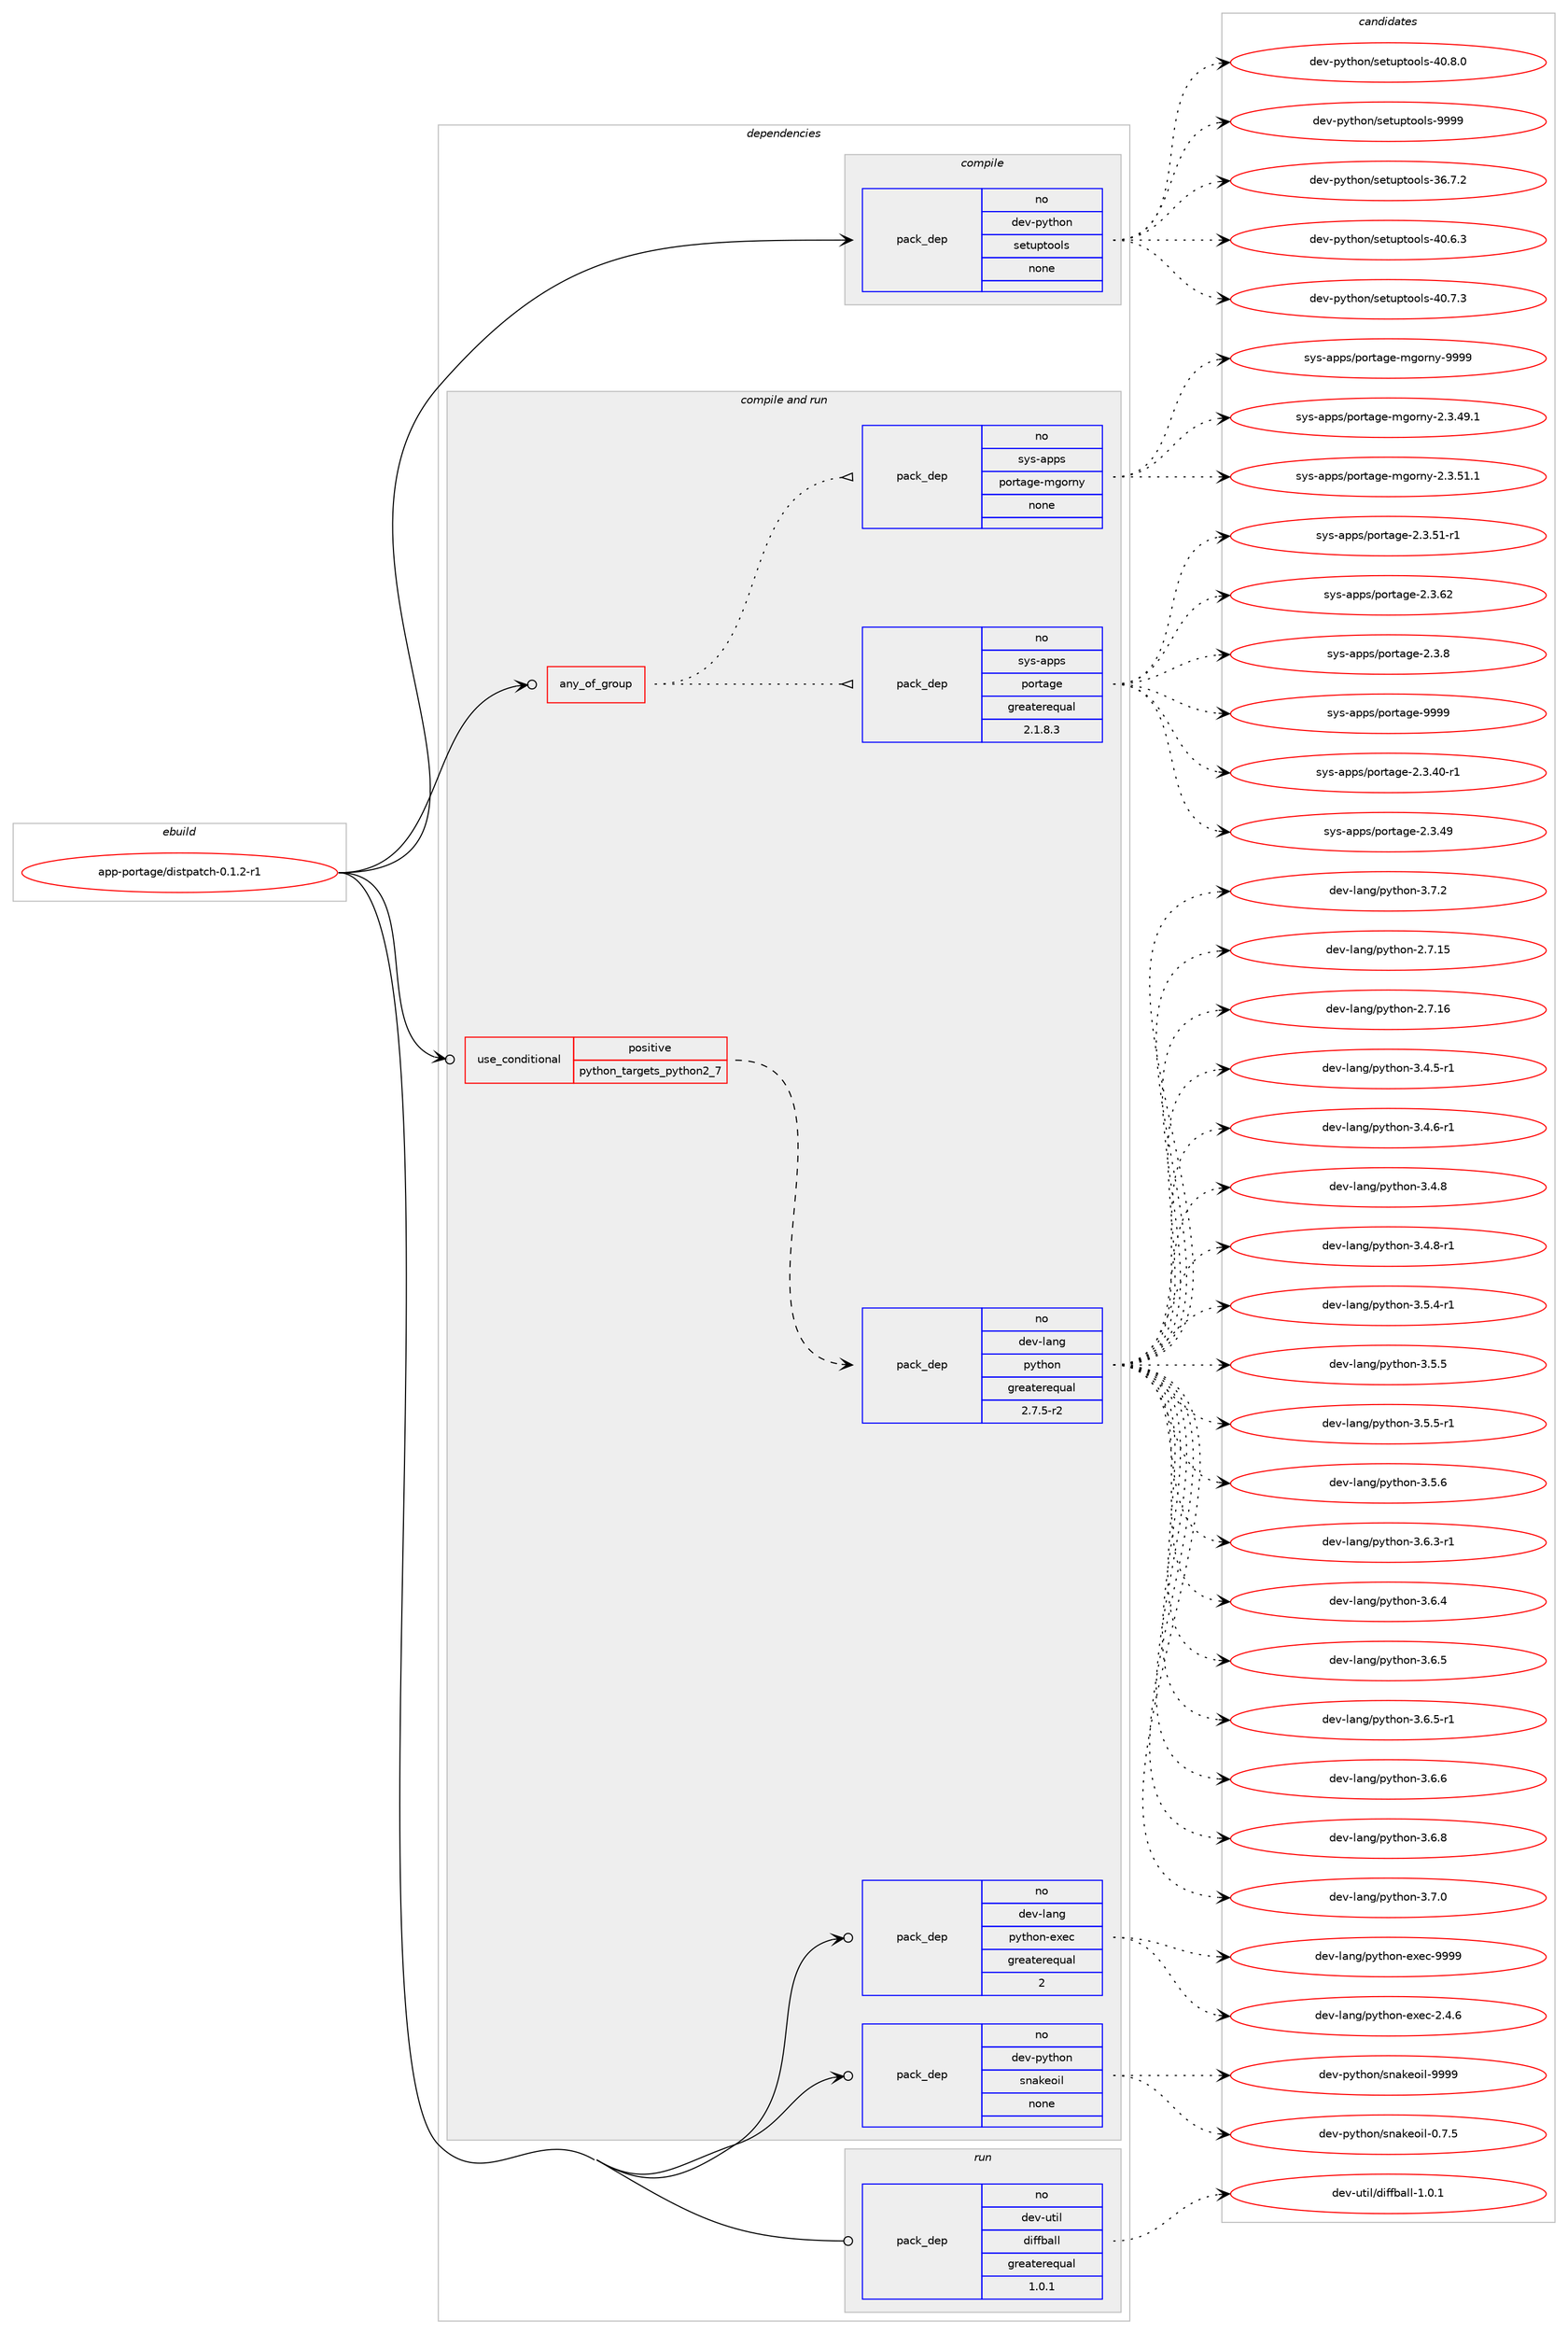 digraph prolog {

# *************
# Graph options
# *************

newrank=true;
concentrate=true;
compound=true;
graph [rankdir=LR,fontname=Helvetica,fontsize=10,ranksep=1.5];#, ranksep=2.5, nodesep=0.2];
edge  [arrowhead=vee];
node  [fontname=Helvetica,fontsize=10];

# **********
# The ebuild
# **********

subgraph cluster_leftcol {
color=gray;
rank=same;
label=<<i>ebuild</i>>;
id [label="app-portage/distpatch-0.1.2-r1", color=red, width=4, href="../app-portage/distpatch-0.1.2-r1.svg"];
}

# ****************
# The dependencies
# ****************

subgraph cluster_midcol {
color=gray;
label=<<i>dependencies</i>>;
subgraph cluster_compile {
fillcolor="#eeeeee";
style=filled;
label=<<i>compile</i>>;
subgraph pack930228 {
dependency1305205 [label=<<TABLE BORDER="0" CELLBORDER="1" CELLSPACING="0" CELLPADDING="4" WIDTH="220"><TR><TD ROWSPAN="6" CELLPADDING="30">pack_dep</TD></TR><TR><TD WIDTH="110">no</TD></TR><TR><TD>dev-python</TD></TR><TR><TD>setuptools</TD></TR><TR><TD>none</TD></TR><TR><TD></TD></TR></TABLE>>, shape=none, color=blue];
}
id:e -> dependency1305205:w [weight=20,style="solid",arrowhead="vee"];
}
subgraph cluster_compileandrun {
fillcolor="#eeeeee";
style=filled;
label=<<i>compile and run</i>>;
subgraph any19820 {
dependency1305206 [label=<<TABLE BORDER="0" CELLBORDER="1" CELLSPACING="0" CELLPADDING="4"><TR><TD CELLPADDING="10">any_of_group</TD></TR></TABLE>>, shape=none, color=red];subgraph pack930229 {
dependency1305207 [label=<<TABLE BORDER="0" CELLBORDER="1" CELLSPACING="0" CELLPADDING="4" WIDTH="220"><TR><TD ROWSPAN="6" CELLPADDING="30">pack_dep</TD></TR><TR><TD WIDTH="110">no</TD></TR><TR><TD>sys-apps</TD></TR><TR><TD>portage</TD></TR><TR><TD>greaterequal</TD></TR><TR><TD>2.1.8.3</TD></TR></TABLE>>, shape=none, color=blue];
}
dependency1305206:e -> dependency1305207:w [weight=20,style="dotted",arrowhead="oinv"];
subgraph pack930230 {
dependency1305208 [label=<<TABLE BORDER="0" CELLBORDER="1" CELLSPACING="0" CELLPADDING="4" WIDTH="220"><TR><TD ROWSPAN="6" CELLPADDING="30">pack_dep</TD></TR><TR><TD WIDTH="110">no</TD></TR><TR><TD>sys-apps</TD></TR><TR><TD>portage-mgorny</TD></TR><TR><TD>none</TD></TR><TR><TD></TD></TR></TABLE>>, shape=none, color=blue];
}
dependency1305206:e -> dependency1305208:w [weight=20,style="dotted",arrowhead="oinv"];
}
id:e -> dependency1305206:w [weight=20,style="solid",arrowhead="odotvee"];
subgraph cond354615 {
dependency1305209 [label=<<TABLE BORDER="0" CELLBORDER="1" CELLSPACING="0" CELLPADDING="4"><TR><TD ROWSPAN="3" CELLPADDING="10">use_conditional</TD></TR><TR><TD>positive</TD></TR><TR><TD>python_targets_python2_7</TD></TR></TABLE>>, shape=none, color=red];
subgraph pack930231 {
dependency1305210 [label=<<TABLE BORDER="0" CELLBORDER="1" CELLSPACING="0" CELLPADDING="4" WIDTH="220"><TR><TD ROWSPAN="6" CELLPADDING="30">pack_dep</TD></TR><TR><TD WIDTH="110">no</TD></TR><TR><TD>dev-lang</TD></TR><TR><TD>python</TD></TR><TR><TD>greaterequal</TD></TR><TR><TD>2.7.5-r2</TD></TR></TABLE>>, shape=none, color=blue];
}
dependency1305209:e -> dependency1305210:w [weight=20,style="dashed",arrowhead="vee"];
}
id:e -> dependency1305209:w [weight=20,style="solid",arrowhead="odotvee"];
subgraph pack930232 {
dependency1305211 [label=<<TABLE BORDER="0" CELLBORDER="1" CELLSPACING="0" CELLPADDING="4" WIDTH="220"><TR><TD ROWSPAN="6" CELLPADDING="30">pack_dep</TD></TR><TR><TD WIDTH="110">no</TD></TR><TR><TD>dev-lang</TD></TR><TR><TD>python-exec</TD></TR><TR><TD>greaterequal</TD></TR><TR><TD>2</TD></TR></TABLE>>, shape=none, color=blue];
}
id:e -> dependency1305211:w [weight=20,style="solid",arrowhead="odotvee"];
subgraph pack930233 {
dependency1305212 [label=<<TABLE BORDER="0" CELLBORDER="1" CELLSPACING="0" CELLPADDING="4" WIDTH="220"><TR><TD ROWSPAN="6" CELLPADDING="30">pack_dep</TD></TR><TR><TD WIDTH="110">no</TD></TR><TR><TD>dev-python</TD></TR><TR><TD>snakeoil</TD></TR><TR><TD>none</TD></TR><TR><TD></TD></TR></TABLE>>, shape=none, color=blue];
}
id:e -> dependency1305212:w [weight=20,style="solid",arrowhead="odotvee"];
}
subgraph cluster_run {
fillcolor="#eeeeee";
style=filled;
label=<<i>run</i>>;
subgraph pack930234 {
dependency1305213 [label=<<TABLE BORDER="0" CELLBORDER="1" CELLSPACING="0" CELLPADDING="4" WIDTH="220"><TR><TD ROWSPAN="6" CELLPADDING="30">pack_dep</TD></TR><TR><TD WIDTH="110">no</TD></TR><TR><TD>dev-util</TD></TR><TR><TD>diffball</TD></TR><TR><TD>greaterequal</TD></TR><TR><TD>1.0.1</TD></TR></TABLE>>, shape=none, color=blue];
}
id:e -> dependency1305213:w [weight=20,style="solid",arrowhead="odot"];
}
}

# **************
# The candidates
# **************

subgraph cluster_choices {
rank=same;
color=gray;
label=<<i>candidates</i>>;

subgraph choice930228 {
color=black;
nodesep=1;
choice100101118451121211161041111104711510111611711211611111110811545515446554650 [label="dev-python/setuptools-36.7.2", color=red, width=4,href="../dev-python/setuptools-36.7.2.svg"];
choice100101118451121211161041111104711510111611711211611111110811545524846544651 [label="dev-python/setuptools-40.6.3", color=red, width=4,href="../dev-python/setuptools-40.6.3.svg"];
choice100101118451121211161041111104711510111611711211611111110811545524846554651 [label="dev-python/setuptools-40.7.3", color=red, width=4,href="../dev-python/setuptools-40.7.3.svg"];
choice100101118451121211161041111104711510111611711211611111110811545524846564648 [label="dev-python/setuptools-40.8.0", color=red, width=4,href="../dev-python/setuptools-40.8.0.svg"];
choice10010111845112121116104111110471151011161171121161111111081154557575757 [label="dev-python/setuptools-9999", color=red, width=4,href="../dev-python/setuptools-9999.svg"];
dependency1305205:e -> choice100101118451121211161041111104711510111611711211611111110811545515446554650:w [style=dotted,weight="100"];
dependency1305205:e -> choice100101118451121211161041111104711510111611711211611111110811545524846544651:w [style=dotted,weight="100"];
dependency1305205:e -> choice100101118451121211161041111104711510111611711211611111110811545524846554651:w [style=dotted,weight="100"];
dependency1305205:e -> choice100101118451121211161041111104711510111611711211611111110811545524846564648:w [style=dotted,weight="100"];
dependency1305205:e -> choice10010111845112121116104111110471151011161171121161111111081154557575757:w [style=dotted,weight="100"];
}
subgraph choice930229 {
color=black;
nodesep=1;
choice11512111545971121121154711211111411697103101455046514652484511449 [label="sys-apps/portage-2.3.40-r1", color=red, width=4,href="../sys-apps/portage-2.3.40-r1.svg"];
choice1151211154597112112115471121111141169710310145504651465257 [label="sys-apps/portage-2.3.49", color=red, width=4,href="../sys-apps/portage-2.3.49.svg"];
choice11512111545971121121154711211111411697103101455046514653494511449 [label="sys-apps/portage-2.3.51-r1", color=red, width=4,href="../sys-apps/portage-2.3.51-r1.svg"];
choice1151211154597112112115471121111141169710310145504651465450 [label="sys-apps/portage-2.3.62", color=red, width=4,href="../sys-apps/portage-2.3.62.svg"];
choice11512111545971121121154711211111411697103101455046514656 [label="sys-apps/portage-2.3.8", color=red, width=4,href="../sys-apps/portage-2.3.8.svg"];
choice115121115459711211211547112111114116971031014557575757 [label="sys-apps/portage-9999", color=red, width=4,href="../sys-apps/portage-9999.svg"];
dependency1305207:e -> choice11512111545971121121154711211111411697103101455046514652484511449:w [style=dotted,weight="100"];
dependency1305207:e -> choice1151211154597112112115471121111141169710310145504651465257:w [style=dotted,weight="100"];
dependency1305207:e -> choice11512111545971121121154711211111411697103101455046514653494511449:w [style=dotted,weight="100"];
dependency1305207:e -> choice1151211154597112112115471121111141169710310145504651465450:w [style=dotted,weight="100"];
dependency1305207:e -> choice11512111545971121121154711211111411697103101455046514656:w [style=dotted,weight="100"];
dependency1305207:e -> choice115121115459711211211547112111114116971031014557575757:w [style=dotted,weight="100"];
}
subgraph choice930230 {
color=black;
nodesep=1;
choice1151211154597112112115471121111141169710310145109103111114110121455046514652574649 [label="sys-apps/portage-mgorny-2.3.49.1", color=red, width=4,href="../sys-apps/portage-mgorny-2.3.49.1.svg"];
choice1151211154597112112115471121111141169710310145109103111114110121455046514653494649 [label="sys-apps/portage-mgorny-2.3.51.1", color=red, width=4,href="../sys-apps/portage-mgorny-2.3.51.1.svg"];
choice11512111545971121121154711211111411697103101451091031111141101214557575757 [label="sys-apps/portage-mgorny-9999", color=red, width=4,href="../sys-apps/portage-mgorny-9999.svg"];
dependency1305208:e -> choice1151211154597112112115471121111141169710310145109103111114110121455046514652574649:w [style=dotted,weight="100"];
dependency1305208:e -> choice1151211154597112112115471121111141169710310145109103111114110121455046514653494649:w [style=dotted,weight="100"];
dependency1305208:e -> choice11512111545971121121154711211111411697103101451091031111141101214557575757:w [style=dotted,weight="100"];
}
subgraph choice930231 {
color=black;
nodesep=1;
choice10010111845108971101034711212111610411111045504655464953 [label="dev-lang/python-2.7.15", color=red, width=4,href="../dev-lang/python-2.7.15.svg"];
choice10010111845108971101034711212111610411111045504655464954 [label="dev-lang/python-2.7.16", color=red, width=4,href="../dev-lang/python-2.7.16.svg"];
choice1001011184510897110103471121211161041111104551465246534511449 [label="dev-lang/python-3.4.5-r1", color=red, width=4,href="../dev-lang/python-3.4.5-r1.svg"];
choice1001011184510897110103471121211161041111104551465246544511449 [label="dev-lang/python-3.4.6-r1", color=red, width=4,href="../dev-lang/python-3.4.6-r1.svg"];
choice100101118451089711010347112121116104111110455146524656 [label="dev-lang/python-3.4.8", color=red, width=4,href="../dev-lang/python-3.4.8.svg"];
choice1001011184510897110103471121211161041111104551465246564511449 [label="dev-lang/python-3.4.8-r1", color=red, width=4,href="../dev-lang/python-3.4.8-r1.svg"];
choice1001011184510897110103471121211161041111104551465346524511449 [label="dev-lang/python-3.5.4-r1", color=red, width=4,href="../dev-lang/python-3.5.4-r1.svg"];
choice100101118451089711010347112121116104111110455146534653 [label="dev-lang/python-3.5.5", color=red, width=4,href="../dev-lang/python-3.5.5.svg"];
choice1001011184510897110103471121211161041111104551465346534511449 [label="dev-lang/python-3.5.5-r1", color=red, width=4,href="../dev-lang/python-3.5.5-r1.svg"];
choice100101118451089711010347112121116104111110455146534654 [label="dev-lang/python-3.5.6", color=red, width=4,href="../dev-lang/python-3.5.6.svg"];
choice1001011184510897110103471121211161041111104551465446514511449 [label="dev-lang/python-3.6.3-r1", color=red, width=4,href="../dev-lang/python-3.6.3-r1.svg"];
choice100101118451089711010347112121116104111110455146544652 [label="dev-lang/python-3.6.4", color=red, width=4,href="../dev-lang/python-3.6.4.svg"];
choice100101118451089711010347112121116104111110455146544653 [label="dev-lang/python-3.6.5", color=red, width=4,href="../dev-lang/python-3.6.5.svg"];
choice1001011184510897110103471121211161041111104551465446534511449 [label="dev-lang/python-3.6.5-r1", color=red, width=4,href="../dev-lang/python-3.6.5-r1.svg"];
choice100101118451089711010347112121116104111110455146544654 [label="dev-lang/python-3.6.6", color=red, width=4,href="../dev-lang/python-3.6.6.svg"];
choice100101118451089711010347112121116104111110455146544656 [label="dev-lang/python-3.6.8", color=red, width=4,href="../dev-lang/python-3.6.8.svg"];
choice100101118451089711010347112121116104111110455146554648 [label="dev-lang/python-3.7.0", color=red, width=4,href="../dev-lang/python-3.7.0.svg"];
choice100101118451089711010347112121116104111110455146554650 [label="dev-lang/python-3.7.2", color=red, width=4,href="../dev-lang/python-3.7.2.svg"];
dependency1305210:e -> choice10010111845108971101034711212111610411111045504655464953:w [style=dotted,weight="100"];
dependency1305210:e -> choice10010111845108971101034711212111610411111045504655464954:w [style=dotted,weight="100"];
dependency1305210:e -> choice1001011184510897110103471121211161041111104551465246534511449:w [style=dotted,weight="100"];
dependency1305210:e -> choice1001011184510897110103471121211161041111104551465246544511449:w [style=dotted,weight="100"];
dependency1305210:e -> choice100101118451089711010347112121116104111110455146524656:w [style=dotted,weight="100"];
dependency1305210:e -> choice1001011184510897110103471121211161041111104551465246564511449:w [style=dotted,weight="100"];
dependency1305210:e -> choice1001011184510897110103471121211161041111104551465346524511449:w [style=dotted,weight="100"];
dependency1305210:e -> choice100101118451089711010347112121116104111110455146534653:w [style=dotted,weight="100"];
dependency1305210:e -> choice1001011184510897110103471121211161041111104551465346534511449:w [style=dotted,weight="100"];
dependency1305210:e -> choice100101118451089711010347112121116104111110455146534654:w [style=dotted,weight="100"];
dependency1305210:e -> choice1001011184510897110103471121211161041111104551465446514511449:w [style=dotted,weight="100"];
dependency1305210:e -> choice100101118451089711010347112121116104111110455146544652:w [style=dotted,weight="100"];
dependency1305210:e -> choice100101118451089711010347112121116104111110455146544653:w [style=dotted,weight="100"];
dependency1305210:e -> choice1001011184510897110103471121211161041111104551465446534511449:w [style=dotted,weight="100"];
dependency1305210:e -> choice100101118451089711010347112121116104111110455146544654:w [style=dotted,weight="100"];
dependency1305210:e -> choice100101118451089711010347112121116104111110455146544656:w [style=dotted,weight="100"];
dependency1305210:e -> choice100101118451089711010347112121116104111110455146554648:w [style=dotted,weight="100"];
dependency1305210:e -> choice100101118451089711010347112121116104111110455146554650:w [style=dotted,weight="100"];
}
subgraph choice930232 {
color=black;
nodesep=1;
choice1001011184510897110103471121211161041111104510112010199455046524654 [label="dev-lang/python-exec-2.4.6", color=red, width=4,href="../dev-lang/python-exec-2.4.6.svg"];
choice10010111845108971101034711212111610411111045101120101994557575757 [label="dev-lang/python-exec-9999", color=red, width=4,href="../dev-lang/python-exec-9999.svg"];
dependency1305211:e -> choice1001011184510897110103471121211161041111104510112010199455046524654:w [style=dotted,weight="100"];
dependency1305211:e -> choice10010111845108971101034711212111610411111045101120101994557575757:w [style=dotted,weight="100"];
}
subgraph choice930233 {
color=black;
nodesep=1;
choice100101118451121211161041111104711511097107101111105108454846554653 [label="dev-python/snakeoil-0.7.5", color=red, width=4,href="../dev-python/snakeoil-0.7.5.svg"];
choice1001011184511212111610411111047115110971071011111051084557575757 [label="dev-python/snakeoil-9999", color=red, width=4,href="../dev-python/snakeoil-9999.svg"];
dependency1305212:e -> choice100101118451121211161041111104711511097107101111105108454846554653:w [style=dotted,weight="100"];
dependency1305212:e -> choice1001011184511212111610411111047115110971071011111051084557575757:w [style=dotted,weight="100"];
}
subgraph choice930234 {
color=black;
nodesep=1;
choice10010111845117116105108471001051021029897108108454946484649 [label="dev-util/diffball-1.0.1", color=red, width=4,href="../dev-util/diffball-1.0.1.svg"];
dependency1305213:e -> choice10010111845117116105108471001051021029897108108454946484649:w [style=dotted,weight="100"];
}
}

}
